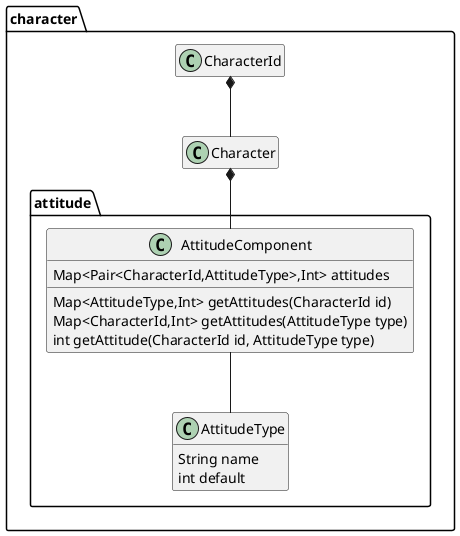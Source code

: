 @startuml

hide empty members

package character {

package attitude {

class AttitudeType {
  String name
  int default
}

class AttitudeComponent {
  Map<Pair<CharacterId,AttitudeType>,Int> attitudes
  Map<AttitudeType,Int> getAttitudes(CharacterId id)
  Map<CharacterId,Int> getAttitudes(AttitudeType type)
  int getAttitude(CharacterId id, AttitudeType type)
}

}

class CharacterId

class Character

}

AttitudeComponent --  AttitudeType
Character *--  AttitudeComponent
CharacterId *--  Character

@enduml